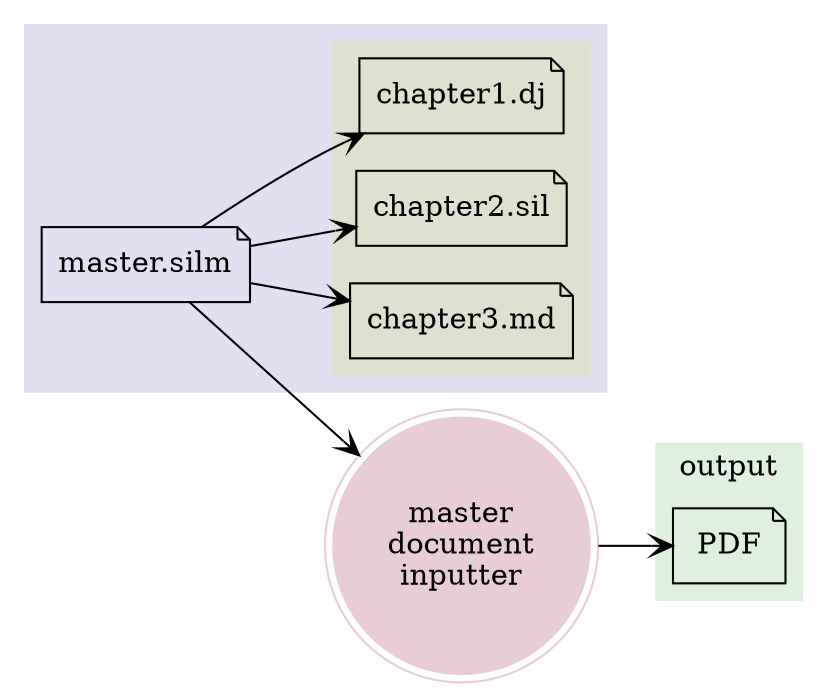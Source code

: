 digraph G {
  rankdir="LR"
  edge[arrowhead="vee"];

  subgraph cluster_ms {
    doc0 [shape=note, label="master.silm"];
    style=filled;
    color="#e0e0f0";

    subgraph cluster_in {
      doc1 [shape=note, label="chapter1.dj"];
      doc2 [shape=note, label="chapter2.sil"];
      doc3 [shape=note, label="chapter3.md"];
      style=filled;
      color="#e0e0d0";
    }
  }

  subgraph cluster_out {
   pdf [shape=note, label="PDF"];
   style=filled;
   color="#e0f0e0";
   label="output";
  }

  resilient [shape=doublecircle, color="#e8ccd7 ", style=filled, label="master\ndocument\ninputter"];

  doc0 -> resilient
  doc0 -> doc1
  doc0 -> doc2
  doc0 -> doc3

  resilient -> pdf
}
